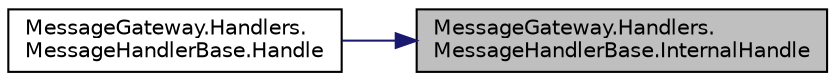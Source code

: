 digraph "MessageGateway.Handlers.MessageHandlerBase.InternalHandle"
{
 // INTERACTIVE_SVG=YES
 // LATEX_PDF_SIZE
  edge [fontname="Helvetica",fontsize="10",labelfontname="Helvetica",labelfontsize="10"];
  node [fontname="Helvetica",fontsize="10",shape=record];
  rankdir="RL";
  Node1 [label="MessageGateway.Handlers.\lMessageHandlerBase.InternalHandle",height=0.2,width=0.4,color="black", fillcolor="grey75", style="filled", fontcolor="black",tooltip="Especificación y desarrollo del proceso de manejo."];
  Node1 -> Node2 [dir="back",color="midnightblue",fontsize="10",style="solid",fontname="Helvetica"];
  Node2 [label="MessageGateway.Handlers.\lMessageHandlerBase.Handle",height=0.2,width=0.4,color="black", fillcolor="white", style="filled",URL="$classMessageGateway_1_1Handlers_1_1MessageHandlerBase.html#a9d75c505b9e0b8ac05cd0bbf85b9f329",tooltip="Intenta manejar el mensaje, si no puede lo manda al siguiente, si no existe un siguiente retorna null..."];
}
